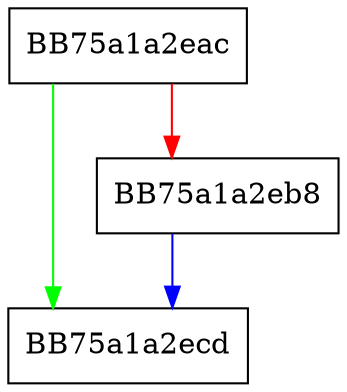 digraph resume_vdll_read_notif {
  node [shape="box"];
  graph [splines=ortho];
  BB75a1a2eac -> BB75a1a2ecd [color="green"];
  BB75a1a2eac -> BB75a1a2eb8 [color="red"];
  BB75a1a2eb8 -> BB75a1a2ecd [color="blue"];
}